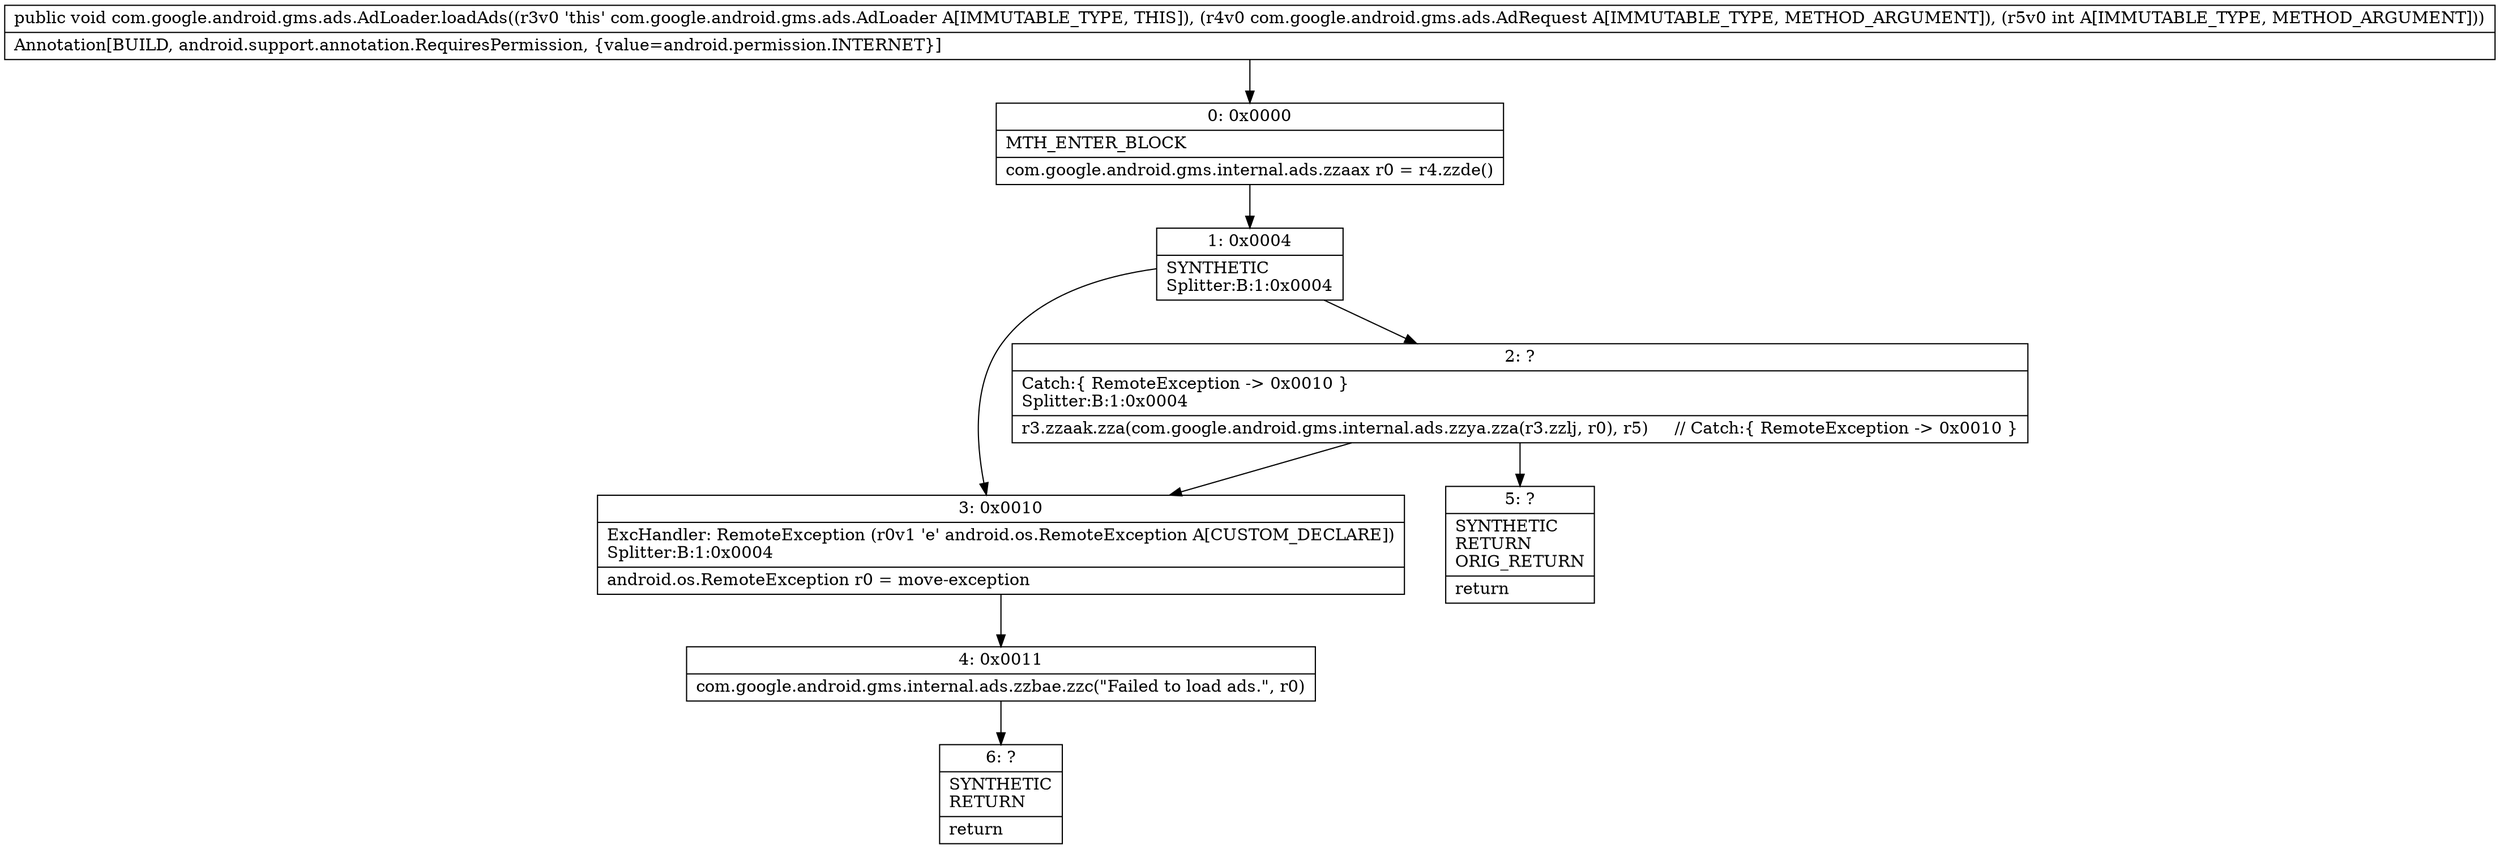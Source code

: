 digraph "CFG forcom.google.android.gms.ads.AdLoader.loadAds(Lcom\/google\/android\/gms\/ads\/AdRequest;I)V" {
Node_0 [shape=record,label="{0\:\ 0x0000|MTH_ENTER_BLOCK\l|com.google.android.gms.internal.ads.zzaax r0 = r4.zzde()\l}"];
Node_1 [shape=record,label="{1\:\ 0x0004|SYNTHETIC\lSplitter:B:1:0x0004\l}"];
Node_2 [shape=record,label="{2\:\ ?|Catch:\{ RemoteException \-\> 0x0010 \}\lSplitter:B:1:0x0004\l|r3.zzaak.zza(com.google.android.gms.internal.ads.zzya.zza(r3.zzlj, r0), r5)     \/\/ Catch:\{ RemoteException \-\> 0x0010 \}\l}"];
Node_3 [shape=record,label="{3\:\ 0x0010|ExcHandler: RemoteException (r0v1 'e' android.os.RemoteException A[CUSTOM_DECLARE])\lSplitter:B:1:0x0004\l|android.os.RemoteException r0 = move\-exception\l}"];
Node_4 [shape=record,label="{4\:\ 0x0011|com.google.android.gms.internal.ads.zzbae.zzc(\"Failed to load ads.\", r0)\l}"];
Node_5 [shape=record,label="{5\:\ ?|SYNTHETIC\lRETURN\lORIG_RETURN\l|return\l}"];
Node_6 [shape=record,label="{6\:\ ?|SYNTHETIC\lRETURN\l|return\l}"];
MethodNode[shape=record,label="{public void com.google.android.gms.ads.AdLoader.loadAds((r3v0 'this' com.google.android.gms.ads.AdLoader A[IMMUTABLE_TYPE, THIS]), (r4v0 com.google.android.gms.ads.AdRequest A[IMMUTABLE_TYPE, METHOD_ARGUMENT]), (r5v0 int A[IMMUTABLE_TYPE, METHOD_ARGUMENT]))  | Annotation[BUILD, android.support.annotation.RequiresPermission, \{value=android.permission.INTERNET\}]\l}"];
MethodNode -> Node_0;
Node_0 -> Node_1;
Node_1 -> Node_2;
Node_1 -> Node_3;
Node_2 -> Node_3;
Node_2 -> Node_5;
Node_3 -> Node_4;
Node_4 -> Node_6;
}

